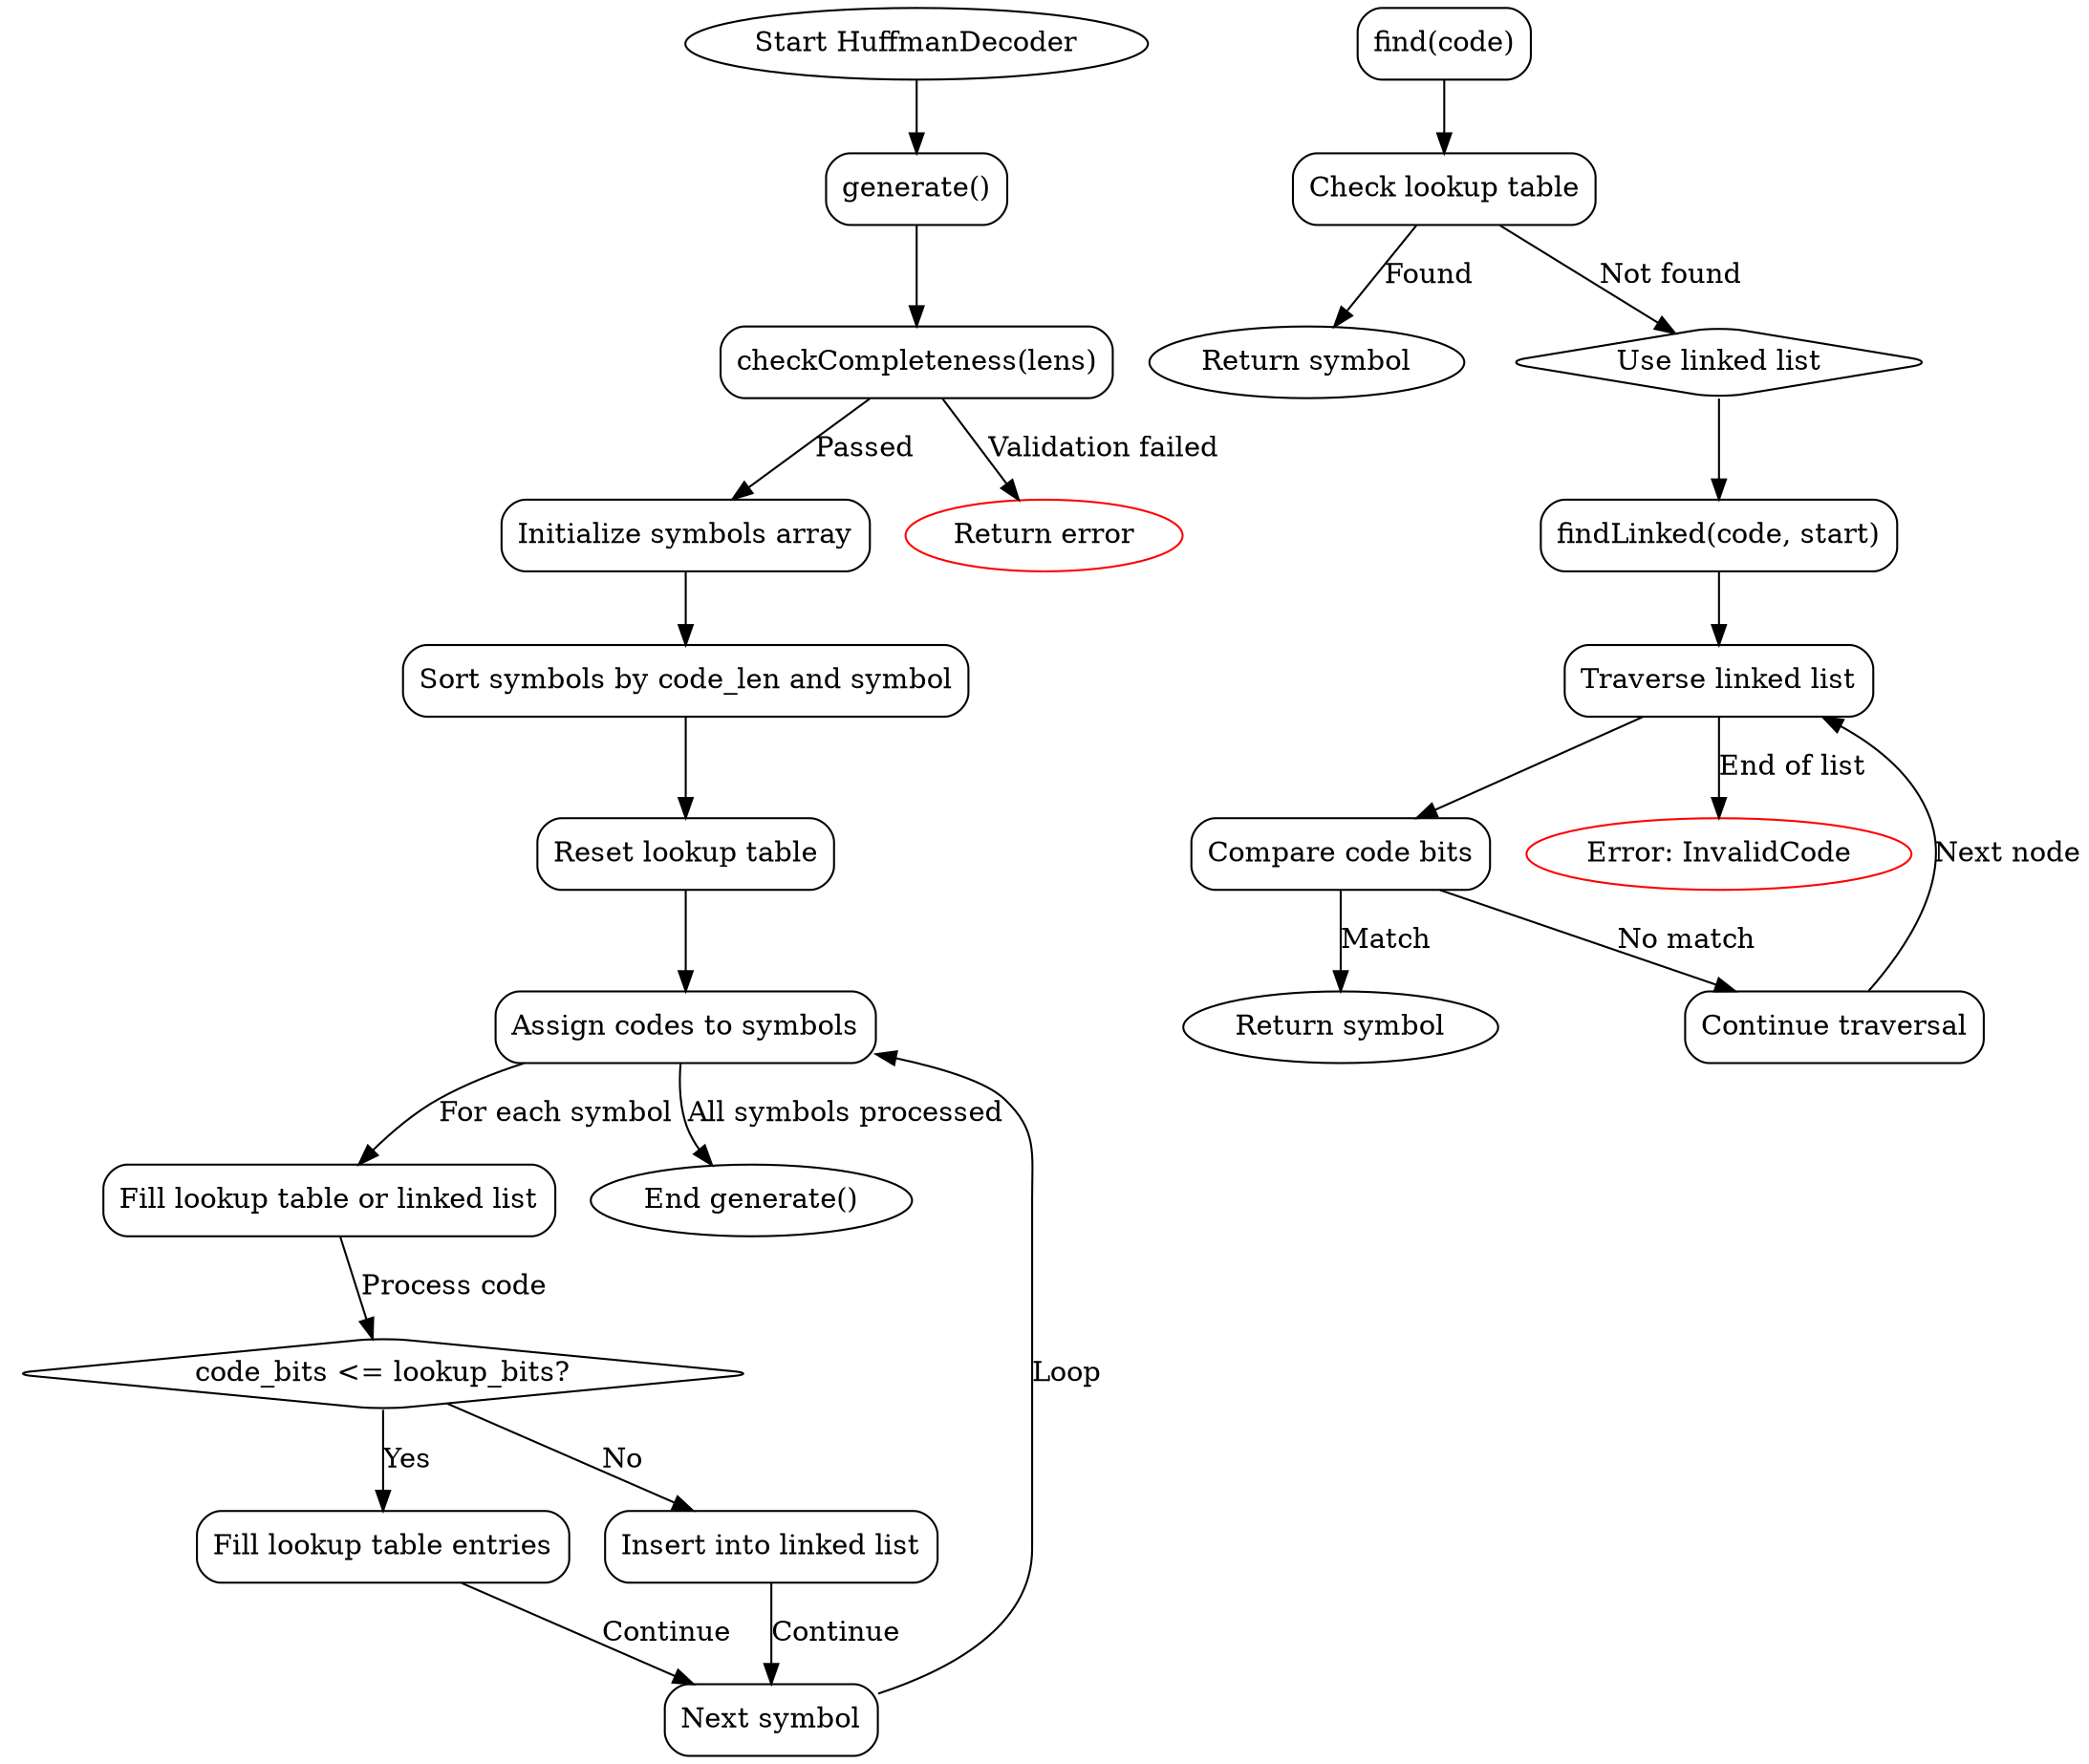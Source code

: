 
digraph HuffmanDecoder {
    rankdir=TB;
    node [shape=rectangle, style=rounded];

    start [label="Start HuffmanDecoder", shape=ellipse];
    generate [label="generate()"];
    checkCompleteness [label="checkCompleteness(lens)"];
    init_symbols [label="Initialize symbols array"];
    sort_symbols [label="Sort symbols by code_len and symbol"];
    reset_lookup [label="Reset lookup table"];
    assign_codes [label="Assign codes to symbols"];
    fill_lookup [label="Fill lookup table or linked list"];
    end_generate [label="End generate()", shape=ellipse];

    start -> generate;
    generate -> checkCompleteness;
    checkCompleteness -> init_symbols [label="Passed"];
    init_symbols -> sort_symbols;
    sort_symbols -> reset_lookup;
    reset_lookup -> assign_codes;

    assign_codes -> fill_lookup [label="For each symbol"];
    fill_lookup -> condition_code_bits [label="Process code"];
    condition_code_bits [label="code_bits <= lookup_bits?", shape=diamond];
    condition_code_bits -> fill_small [label="Yes"];
    condition_code_bits -> fill_linked [label="No"];

    fill_small [label="Fill lookup table entries"];
    fill_linked [label="Insert into linked list"];
    fill_small -> end_loop [label="Continue"];
    fill_linked -> end_loop [label="Continue"];
    end_loop [label="Next symbol"];
    end_loop -> assign_codes [label="Loop"];
    assign_codes -> end_generate [label="All symbols processed"];

    // Error handling in checkCompleteness
    checkCompleteness_error [label="Return error", shape=ellipse, color=red];
    checkCompleteness -> checkCompleteness_error [label="Validation failed"];

    // find() and findLinked()
    find [label="find(code)"];
    lookup_table [label="Check lookup table"];
    found [label="Return symbol", shape=ellipse];
    not_found [label="Use linked list", shape=diamond];
    findLinked [label="findLinked(code, start)"];
    traverse_list [label="Traverse linked list"];
    compare_bits [label="Compare code bits"];
    match [label="Return symbol", shape=ellipse];
    no_match [label="Continue traversal"];
    error [label="Error: InvalidCode", shape=ellipse, color=red];

    find -> lookup_table;
    lookup_table -> found [label="Found"];
    lookup_table -> not_found [label="Not found"];
    not_found -> findLinked;
    findLinked -> traverse_list;
    traverse_list -> compare_bits;
    compare_bits -> match [label="Match"];
    compare_bits -> no_match [label="No match"];
    no_match -> traverse_list [label="Next node"];
    traverse_list -> error [label="End of list"];
}

